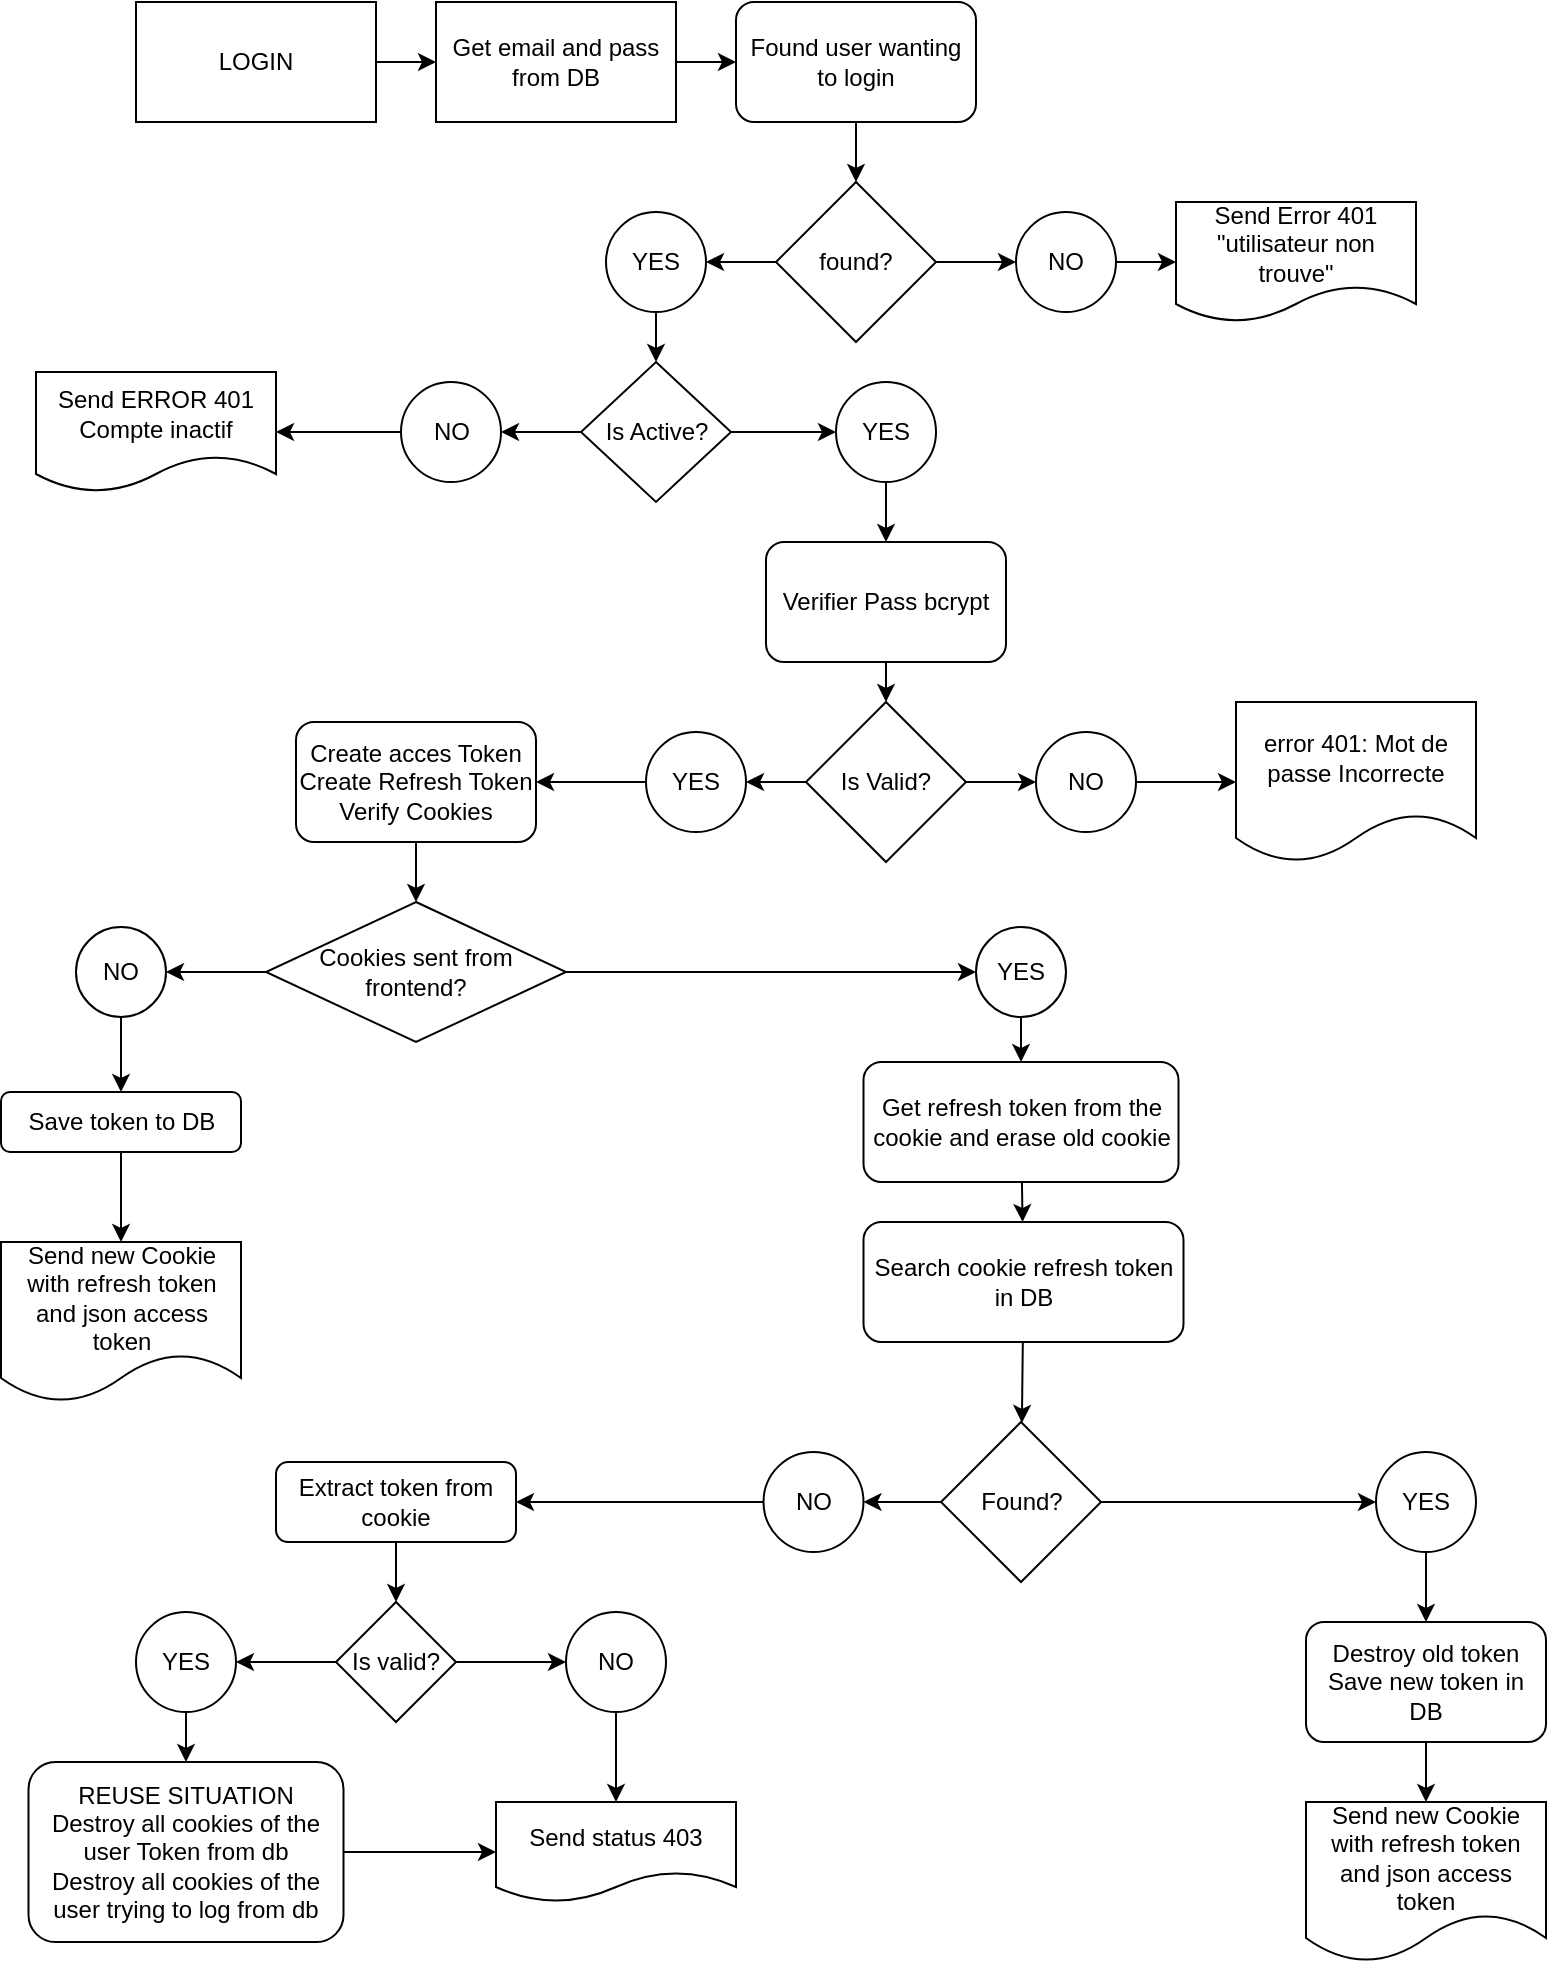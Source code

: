 <mxfile>
    <diagram id="xn3h1TZnfR9dzoSZM-eQ" name="LOGIN CONTROLLER">
        <mxGraphModel dx="784" dy="257" grid="1" gridSize="10" guides="1" tooltips="1" connect="1" arrows="1" fold="1" page="1" pageScale="1" pageWidth="827" pageHeight="1169" math="0" shadow="0">
            <root>
                <mxCell id="0"/>
                <mxCell id="1" parent="0"/>
                <mxCell id="4" value="" style="edgeStyle=none;html=1;" parent="1" source="2" target="3" edge="1">
                    <mxGeometry relative="1" as="geometry"/>
                </mxCell>
                <mxCell id="2" value="LOGIN" style="rounded=0;whiteSpace=wrap;html=1;" parent="1" vertex="1">
                    <mxGeometry x="70" y="10" width="120" height="60" as="geometry"/>
                </mxCell>
                <mxCell id="8" value="" style="edgeStyle=none;html=1;" parent="1" source="3" target="7" edge="1">
                    <mxGeometry relative="1" as="geometry"/>
                </mxCell>
                <mxCell id="3" value="Get email and pass from DB" style="rounded=0;whiteSpace=wrap;html=1;" parent="1" vertex="1">
                    <mxGeometry x="220" y="10" width="120" height="60" as="geometry"/>
                </mxCell>
                <mxCell id="10" value="" style="edgeStyle=none;html=1;" parent="1" source="7" target="9" edge="1">
                    <mxGeometry relative="1" as="geometry"/>
                </mxCell>
                <mxCell id="7" value="Found user wanting to login" style="rounded=1;whiteSpace=wrap;html=1;" parent="1" vertex="1">
                    <mxGeometry x="370" y="10" width="120" height="60" as="geometry"/>
                </mxCell>
                <mxCell id="12" value="" style="edgeStyle=none;html=1;" parent="1" source="9" target="11" edge="1">
                    <mxGeometry relative="1" as="geometry"/>
                </mxCell>
                <mxCell id="20" value="" style="edgeStyle=none;html=1;" parent="1" source="9" target="19" edge="1">
                    <mxGeometry relative="1" as="geometry"/>
                </mxCell>
                <mxCell id="9" value="found?" style="rhombus;whiteSpace=wrap;html=1;" parent="1" vertex="1">
                    <mxGeometry x="390" y="100" width="80" height="80" as="geometry"/>
                </mxCell>
                <mxCell id="18" value="" style="edgeStyle=none;html=1;" parent="1" source="11" target="17" edge="1">
                    <mxGeometry relative="1" as="geometry"/>
                </mxCell>
                <mxCell id="11" value="NO" style="ellipse;whiteSpace=wrap;html=1;aspect=fixed;" parent="1" vertex="1">
                    <mxGeometry x="510" y="115" width="50" height="50" as="geometry"/>
                </mxCell>
                <mxCell id="17" value="Send Error 401&lt;br&gt;&quot;utilisateur non trouve&quot;" style="shape=document;whiteSpace=wrap;html=1;boundedLbl=1;" parent="1" vertex="1">
                    <mxGeometry x="590" y="110" width="120" height="60" as="geometry"/>
                </mxCell>
                <mxCell id="22" value="" style="edgeStyle=none;html=1;" parent="1" source="19" target="21" edge="1">
                    <mxGeometry relative="1" as="geometry"/>
                </mxCell>
                <mxCell id="19" value="YES" style="ellipse;whiteSpace=wrap;html=1;aspect=fixed;" parent="1" vertex="1">
                    <mxGeometry x="305" y="115" width="50" height="50" as="geometry"/>
                </mxCell>
                <mxCell id="24" value="" style="edgeStyle=none;html=1;" parent="1" source="21" target="23" edge="1">
                    <mxGeometry relative="1" as="geometry"/>
                </mxCell>
                <mxCell id="28" value="" style="edgeStyle=none;html=1;" parent="1" source="21" target="27" edge="1">
                    <mxGeometry relative="1" as="geometry"/>
                </mxCell>
                <mxCell id="21" value="Is Active?" style="rhombus;whiteSpace=wrap;html=1;" parent="1" vertex="1">
                    <mxGeometry x="292.5" y="190" width="75" height="70" as="geometry"/>
                </mxCell>
                <mxCell id="26" value="" style="edgeStyle=none;html=1;" parent="1" source="23" target="25" edge="1">
                    <mxGeometry relative="1" as="geometry"/>
                </mxCell>
                <mxCell id="23" value="NO" style="ellipse;whiteSpace=wrap;html=1;aspect=fixed;" parent="1" vertex="1">
                    <mxGeometry x="202.5" y="200" width="50" height="50" as="geometry"/>
                </mxCell>
                <mxCell id="25" value="Send ERROR 401&lt;br&gt;Compte inactif" style="shape=document;whiteSpace=wrap;html=1;boundedLbl=1;" parent="1" vertex="1">
                    <mxGeometry x="20" y="195" width="120" height="60" as="geometry"/>
                </mxCell>
                <mxCell id="30" value="" style="edgeStyle=none;html=1;" parent="1" source="27" target="29" edge="1">
                    <mxGeometry relative="1" as="geometry"/>
                </mxCell>
                <mxCell id="27" value="YES" style="ellipse;whiteSpace=wrap;html=1;aspect=fixed;" parent="1" vertex="1">
                    <mxGeometry x="420" y="200" width="50" height="50" as="geometry"/>
                </mxCell>
                <mxCell id="32" value="" style="edgeStyle=none;html=1;" parent="1" source="29" target="31" edge="1">
                    <mxGeometry relative="1" as="geometry"/>
                </mxCell>
                <mxCell id="29" value="Verifier Pass bcrypt" style="rounded=1;whiteSpace=wrap;html=1;" parent="1" vertex="1">
                    <mxGeometry x="385" y="280" width="120" height="60" as="geometry"/>
                </mxCell>
                <mxCell id="35" value="" style="edgeStyle=none;html=1;" parent="1" source="31" target="33" edge="1">
                    <mxGeometry relative="1" as="geometry"/>
                </mxCell>
                <mxCell id="38" value="" style="edgeStyle=none;html=1;" parent="1" source="31" target="34" edge="1">
                    <mxGeometry relative="1" as="geometry"/>
                </mxCell>
                <mxCell id="31" value="Is Valid?" style="rhombus;whiteSpace=wrap;html=1;" parent="1" vertex="1">
                    <mxGeometry x="405" y="360" width="80" height="80" as="geometry"/>
                </mxCell>
                <mxCell id="37" value="" style="edgeStyle=none;html=1;" parent="1" source="33" target="36" edge="1">
                    <mxGeometry relative="1" as="geometry"/>
                </mxCell>
                <mxCell id="33" value="NO" style="ellipse;whiteSpace=wrap;html=1;aspect=fixed;" parent="1" vertex="1">
                    <mxGeometry x="520" y="375" width="50" height="50" as="geometry"/>
                </mxCell>
                <mxCell id="40" value="" style="edgeStyle=none;html=1;" parent="1" source="34" target="39" edge="1">
                    <mxGeometry relative="1" as="geometry"/>
                </mxCell>
                <mxCell id="34" value="YES" style="ellipse;whiteSpace=wrap;html=1;aspect=fixed;" parent="1" vertex="1">
                    <mxGeometry x="325" y="375" width="50" height="50" as="geometry"/>
                </mxCell>
                <mxCell id="36" value="error 401: Mot de passe Incorrecte" style="shape=document;whiteSpace=wrap;html=1;boundedLbl=1;" parent="1" vertex="1">
                    <mxGeometry x="620" y="360" width="120" height="80" as="geometry"/>
                </mxCell>
                <mxCell id="42" value="" style="edgeStyle=none;html=1;" parent="1" source="39" target="41" edge="1">
                    <mxGeometry relative="1" as="geometry"/>
                </mxCell>
                <mxCell id="39" value="Create acces Token&lt;br&gt;Create Refresh Token&lt;br&gt;Verify Cookies" style="rounded=1;whiteSpace=wrap;html=1;" parent="1" vertex="1">
                    <mxGeometry x="150" y="370" width="120" height="60" as="geometry"/>
                </mxCell>
                <mxCell id="45" value="" style="edgeStyle=none;html=1;" parent="1" source="41" target="43" edge="1">
                    <mxGeometry relative="1" as="geometry"/>
                </mxCell>
                <mxCell id="46" value="" style="edgeStyle=none;html=1;" parent="1" source="41" target="44" edge="1">
                    <mxGeometry relative="1" as="geometry"/>
                </mxCell>
                <mxCell id="41" value="Cookies sent from frontend?" style="rhombus;whiteSpace=wrap;html=1;" parent="1" vertex="1">
                    <mxGeometry x="135" y="460" width="150" height="70" as="geometry"/>
                </mxCell>
                <mxCell id="55" value="" style="edgeStyle=none;html=1;" parent="1" source="43" target="54" edge="1">
                    <mxGeometry relative="1" as="geometry"/>
                </mxCell>
                <mxCell id="43" value="YES" style="ellipse;whiteSpace=wrap;html=1;aspect=fixed;" parent="1" vertex="1">
                    <mxGeometry x="490" y="472.5" width="45" height="45" as="geometry"/>
                </mxCell>
                <mxCell id="50" value="" style="edgeStyle=none;html=1;" parent="1" source="44" target="47" edge="1">
                    <mxGeometry relative="1" as="geometry"/>
                </mxCell>
                <mxCell id="44" value="NO" style="ellipse;whiteSpace=wrap;html=1;aspect=fixed;" parent="1" vertex="1">
                    <mxGeometry x="40" y="472.5" width="45" height="45" as="geometry"/>
                </mxCell>
                <mxCell id="52" value="" style="edgeStyle=none;html=1;" parent="1" source="47" target="51" edge="1">
                    <mxGeometry relative="1" as="geometry"/>
                </mxCell>
                <mxCell id="47" value="Save token to DB" style="rounded=1;whiteSpace=wrap;html=1;" parent="1" vertex="1">
                    <mxGeometry x="2.5" y="555" width="120" height="30" as="geometry"/>
                </mxCell>
                <mxCell id="51" value="Send new Cookie with refresh token and json access token" style="shape=document;whiteSpace=wrap;html=1;boundedLbl=1;" parent="1" vertex="1">
                    <mxGeometry x="2.5" y="630" width="120" height="80" as="geometry"/>
                </mxCell>
                <mxCell id="58" value="" style="edgeStyle=none;html=1;" parent="1" source="54" target="57" edge="1">
                    <mxGeometry relative="1" as="geometry"/>
                </mxCell>
                <mxCell id="54" value="Get refresh token from the cookie and erase old cookie" style="rounded=1;whiteSpace=wrap;html=1;" parent="1" vertex="1">
                    <mxGeometry x="433.75" y="540" width="157.5" height="60" as="geometry"/>
                </mxCell>
                <mxCell id="60" value="" style="edgeStyle=none;html=1;" parent="1" source="57" target="59" edge="1">
                    <mxGeometry relative="1" as="geometry"/>
                </mxCell>
                <mxCell id="57" value="Search cookie refresh token in DB" style="rounded=1;whiteSpace=wrap;html=1;" parent="1" vertex="1">
                    <mxGeometry x="433.75" y="620" width="160" height="60" as="geometry"/>
                </mxCell>
                <mxCell id="62" value="" style="edgeStyle=none;html=1;" parent="1" source="59" target="61" edge="1">
                    <mxGeometry relative="1" as="geometry"/>
                </mxCell>
                <mxCell id="64" value="" style="edgeStyle=none;html=1;" parent="1" source="59" target="63" edge="1">
                    <mxGeometry relative="1" as="geometry"/>
                </mxCell>
                <mxCell id="59" value="Found?" style="rhombus;whiteSpace=wrap;html=1;" parent="1" vertex="1">
                    <mxGeometry x="472.5" y="720" width="80" height="80" as="geometry"/>
                </mxCell>
                <mxCell id="66" value="" style="edgeStyle=none;html=1;" parent="1" source="61" target="65" edge="1">
                    <mxGeometry relative="1" as="geometry"/>
                </mxCell>
                <mxCell id="61" value="NO" style="ellipse;whiteSpace=wrap;html=1;aspect=fixed;" parent="1" vertex="1">
                    <mxGeometry x="383.75" y="735" width="50" height="50" as="geometry"/>
                </mxCell>
                <mxCell id="83" value="" style="edgeStyle=none;html=1;" parent="1" source="63" target="81" edge="1">
                    <mxGeometry relative="1" as="geometry"/>
                </mxCell>
                <mxCell id="63" value="YES" style="ellipse;whiteSpace=wrap;html=1;aspect=fixed;" parent="1" vertex="1">
                    <mxGeometry x="690" y="735" width="50" height="50" as="geometry"/>
                </mxCell>
                <mxCell id="68" value="" style="edgeStyle=none;html=1;" parent="1" source="65" target="67" edge="1">
                    <mxGeometry relative="1" as="geometry"/>
                </mxCell>
                <mxCell id="65" value="Extract token from cookie" style="rounded=1;whiteSpace=wrap;html=1;" parent="1" vertex="1">
                    <mxGeometry x="140" y="740" width="120" height="40" as="geometry"/>
                </mxCell>
                <mxCell id="71" value="" style="edgeStyle=none;html=1;" parent="1" source="67" target="69" edge="1">
                    <mxGeometry relative="1" as="geometry"/>
                </mxCell>
                <mxCell id="72" value="" style="edgeStyle=none;html=1;" parent="1" source="67" target="70" edge="1">
                    <mxGeometry relative="1" as="geometry"/>
                </mxCell>
                <mxCell id="67" value="Is valid?" style="rhombus;whiteSpace=wrap;html=1;" parent="1" vertex="1">
                    <mxGeometry x="170" y="810" width="60" height="60" as="geometry"/>
                </mxCell>
                <mxCell id="74" value="" style="edgeStyle=none;html=1;" parent="1" source="69" target="73" edge="1">
                    <mxGeometry relative="1" as="geometry"/>
                </mxCell>
                <mxCell id="69" value="YES" style="ellipse;whiteSpace=wrap;html=1;aspect=fixed;" parent="1" vertex="1">
                    <mxGeometry x="70" y="815" width="50" height="50" as="geometry"/>
                </mxCell>
                <mxCell id="88" value="" style="edgeStyle=none;html=1;" parent="1" source="70" target="79" edge="1">
                    <mxGeometry relative="1" as="geometry"/>
                </mxCell>
                <mxCell id="70" value="NO" style="ellipse;whiteSpace=wrap;html=1;aspect=fixed;" parent="1" vertex="1">
                    <mxGeometry x="285" y="815" width="50" height="50" as="geometry"/>
                </mxCell>
                <mxCell id="80" value="" style="edgeStyle=none;html=1;" parent="1" source="73" target="79" edge="1">
                    <mxGeometry relative="1" as="geometry"/>
                </mxCell>
                <mxCell id="73" value="REUSE SITUATION&lt;br&gt;Destroy all cookies of the user Token from db&lt;br&gt;Destroy all cookies of the user trying to log from db" style="rounded=1;whiteSpace=wrap;html=1;" parent="1" vertex="1">
                    <mxGeometry x="16.25" y="890" width="157.5" height="90" as="geometry"/>
                </mxCell>
                <mxCell id="79" value="Send status 403" style="shape=document;whiteSpace=wrap;html=1;boundedLbl=1;" parent="1" vertex="1">
                    <mxGeometry x="250" y="910" width="120" height="50" as="geometry"/>
                </mxCell>
                <mxCell id="84" value="" style="edgeStyle=none;html=1;" parent="1" source="81" target="82" edge="1">
                    <mxGeometry relative="1" as="geometry"/>
                </mxCell>
                <mxCell id="81" value="Destroy old token&lt;br&gt;Save new token in DB&lt;br&gt;" style="rounded=1;whiteSpace=wrap;html=1;" parent="1" vertex="1">
                    <mxGeometry x="655" y="820" width="120" height="60" as="geometry"/>
                </mxCell>
                <mxCell id="82" value="Send new Cookie with refresh token and json access token" style="shape=document;whiteSpace=wrap;html=1;boundedLbl=1;" parent="1" vertex="1">
                    <mxGeometry x="655" y="910" width="120" height="80" as="geometry"/>
                </mxCell>
            </root>
        </mxGraphModel>
    </diagram>
    <diagram id="44XJcl_Yv5teOrdVGZ6G" name="REFRESH TOKEN CONTROLLER">
        <mxGraphModel dx="784" dy="257" grid="1" gridSize="10" guides="1" tooltips="1" connect="1" arrows="1" fold="1" page="1" pageScale="1" pageWidth="827" pageHeight="1169" math="0" shadow="0">
            <root>
                <mxCell id="OH6-x5YHE8lhq1XiGTec-0"/>
                <mxCell id="OH6-x5YHE8lhq1XiGTec-1" parent="OH6-x5YHE8lhq1XiGTec-0"/>
                <mxCell id="OH6-x5YHE8lhq1XiGTec-6" value="" style="edgeStyle=none;html=1;" parent="OH6-x5YHE8lhq1XiGTec-1" source="OH6-x5YHE8lhq1XiGTec-2" target="OH6-x5YHE8lhq1XiGTec-5" edge="1">
                    <mxGeometry relative="1" as="geometry"/>
                </mxCell>
                <mxCell id="OH6-x5YHE8lhq1XiGTec-2" value="REFRESH" style="rounded=0;whiteSpace=wrap;html=1;" parent="OH6-x5YHE8lhq1XiGTec-1" vertex="1">
                    <mxGeometry x="40" y="30" width="120" height="60" as="geometry"/>
                </mxCell>
                <mxCell id="OH6-x5YHE8lhq1XiGTec-8" value="" style="edgeStyle=none;html=1;" parent="OH6-x5YHE8lhq1XiGTec-1" source="OH6-x5YHE8lhq1XiGTec-5" target="OH6-x5YHE8lhq1XiGTec-7" edge="1">
                    <mxGeometry relative="1" as="geometry"/>
                </mxCell>
                <mxCell id="OH6-x5YHE8lhq1XiGTec-5" value="Get cookies" style="rounded=1;whiteSpace=wrap;html=1;" parent="OH6-x5YHE8lhq1XiGTec-1" vertex="1">
                    <mxGeometry x="210" y="35" width="90" height="50" as="geometry"/>
                </mxCell>
                <mxCell id="OH6-x5YHE8lhq1XiGTec-11" value="" style="edgeStyle=none;html=1;" parent="OH6-x5YHE8lhq1XiGTec-1" source="OH6-x5YHE8lhq1XiGTec-7" target="OH6-x5YHE8lhq1XiGTec-10" edge="1">
                    <mxGeometry relative="1" as="geometry"/>
                </mxCell>
                <mxCell id="OH6-x5YHE8lhq1XiGTec-12" value="" style="edgeStyle=none;html=1;" parent="OH6-x5YHE8lhq1XiGTec-1" source="OH6-x5YHE8lhq1XiGTec-7" target="OH6-x5YHE8lhq1XiGTec-9" edge="1">
                    <mxGeometry relative="1" as="geometry"/>
                </mxCell>
                <mxCell id="OH6-x5YHE8lhq1XiGTec-7" value="found?" style="rhombus;whiteSpace=wrap;html=1;" parent="OH6-x5YHE8lhq1XiGTec-1" vertex="1">
                    <mxGeometry x="215" y="120" width="80" height="60" as="geometry"/>
                </mxCell>
                <mxCell id="OH6-x5YHE8lhq1XiGTec-18" value="" style="edgeStyle=none;html=1;" parent="OH6-x5YHE8lhq1XiGTec-1" source="OH6-x5YHE8lhq1XiGTec-9" target="OH6-x5YHE8lhq1XiGTec-17" edge="1">
                    <mxGeometry relative="1" as="geometry"/>
                </mxCell>
                <mxCell id="OH6-x5YHE8lhq1XiGTec-9" value="YES" style="ellipse;whiteSpace=wrap;html=1;aspect=fixed;" parent="OH6-x5YHE8lhq1XiGTec-1" vertex="1">
                    <mxGeometry x="380" y="125" width="50" height="50" as="geometry"/>
                </mxCell>
                <mxCell id="OH6-x5YHE8lhq1XiGTec-15" value="" style="edgeStyle=none;html=1;" parent="OH6-x5YHE8lhq1XiGTec-1" source="OH6-x5YHE8lhq1XiGTec-10" target="OH6-x5YHE8lhq1XiGTec-14" edge="1">
                    <mxGeometry relative="1" as="geometry"/>
                </mxCell>
                <mxCell id="OH6-x5YHE8lhq1XiGTec-10" value="NO" style="ellipse;whiteSpace=wrap;html=1;aspect=fixed;" parent="OH6-x5YHE8lhq1XiGTec-1" vertex="1">
                    <mxGeometry x="80" y="125" width="50" height="50" as="geometry"/>
                </mxCell>
                <mxCell id="OH6-x5YHE8lhq1XiGTec-14" value="ERROR 401 (because unlogged)" style="shape=document;whiteSpace=wrap;html=1;boundedLbl=1;" parent="OH6-x5YHE8lhq1XiGTec-1" vertex="1">
                    <mxGeometry x="45" y="200" width="115" height="70" as="geometry"/>
                </mxCell>
                <mxCell id="OH6-x5YHE8lhq1XiGTec-20" value="" style="edgeStyle=none;html=1;" parent="OH6-x5YHE8lhq1XiGTec-1" source="OH6-x5YHE8lhq1XiGTec-17" target="OH6-x5YHE8lhq1XiGTec-19" edge="1">
                    <mxGeometry relative="1" as="geometry"/>
                </mxCell>
                <mxCell id="OH6-x5YHE8lhq1XiGTec-17" value="Store old cookie in refreshToken variable&lt;br&gt;Clear cookies" style="rounded=1;whiteSpace=wrap;html=1;" parent="OH6-x5YHE8lhq1XiGTec-1" vertex="1">
                    <mxGeometry x="345" y="200" width="120" height="60" as="geometry"/>
                </mxCell>
                <mxCell id="OH6-x5YHE8lhq1XiGTec-23" value="" style="edgeStyle=none;html=1;" parent="OH6-x5YHE8lhq1XiGTec-1" source="OH6-x5YHE8lhq1XiGTec-19" target="OH6-x5YHE8lhq1XiGTec-21" edge="1">
                    <mxGeometry relative="1" as="geometry"/>
                </mxCell>
                <mxCell id="OH6-x5YHE8lhq1XiGTec-19" value="Search refresh token in DB" style="rounded=1;whiteSpace=wrap;html=1;" parent="OH6-x5YHE8lhq1XiGTec-1" vertex="1">
                    <mxGeometry x="345" y="290" width="120" height="60" as="geometry"/>
                </mxCell>
                <mxCell id="OH6-x5YHE8lhq1XiGTec-25" value="" style="edgeStyle=none;html=1;" parent="OH6-x5YHE8lhq1XiGTec-1" source="OH6-x5YHE8lhq1XiGTec-21" target="OH6-x5YHE8lhq1XiGTec-24" edge="1">
                    <mxGeometry relative="1" as="geometry"/>
                </mxCell>
                <mxCell id="OH6-x5YHE8lhq1XiGTec-27" value="" style="edgeStyle=none;html=1;" parent="OH6-x5YHE8lhq1XiGTec-1" source="OH6-x5YHE8lhq1XiGTec-21" target="OH6-x5YHE8lhq1XiGTec-26" edge="1">
                    <mxGeometry relative="1" as="geometry"/>
                </mxCell>
                <mxCell id="OH6-x5YHE8lhq1XiGTec-21" value="Found?" style="rhombus;whiteSpace=wrap;html=1;" parent="OH6-x5YHE8lhq1XiGTec-1" vertex="1">
                    <mxGeometry x="365" y="390" width="80" height="80" as="geometry"/>
                </mxCell>
                <mxCell id="OH6-x5YHE8lhq1XiGTec-37" value="" style="edgeStyle=none;html=1;" parent="OH6-x5YHE8lhq1XiGTec-1" source="OH6-x5YHE8lhq1XiGTec-24" target="OH6-x5YHE8lhq1XiGTec-36" edge="1">
                    <mxGeometry relative="1" as="geometry"/>
                </mxCell>
                <mxCell id="OH6-x5YHE8lhq1XiGTec-24" value="NO" style="ellipse;whiteSpace=wrap;html=1;aspect=fixed;" parent="OH6-x5YHE8lhq1XiGTec-1" vertex="1">
                    <mxGeometry x="480" y="400" width="60" height="60" as="geometry"/>
                </mxCell>
                <mxCell id="OH6-x5YHE8lhq1XiGTec-29" value="" style="edgeStyle=none;html=1;" parent="OH6-x5YHE8lhq1XiGTec-1" source="OH6-x5YHE8lhq1XiGTec-26" target="OH6-x5YHE8lhq1XiGTec-28" edge="1">
                    <mxGeometry relative="1" as="geometry"/>
                </mxCell>
                <mxCell id="OH6-x5YHE8lhq1XiGTec-26" value="YES" style="ellipse;whiteSpace=wrap;html=1;aspect=fixed;" parent="OH6-x5YHE8lhq1XiGTec-1" vertex="1">
                    <mxGeometry x="167.5" y="400" width="60" height="60" as="geometry"/>
                </mxCell>
                <mxCell id="OH6-x5YHE8lhq1XiGTec-33" value="" style="edgeStyle=none;html=1;" parent="OH6-x5YHE8lhq1XiGTec-1" source="OH6-x5YHE8lhq1XiGTec-28" target="OH6-x5YHE8lhq1XiGTec-30" edge="1">
                    <mxGeometry relative="1" as="geometry"/>
                </mxCell>
                <mxCell id="OH6-x5YHE8lhq1XiGTec-28" value="Verify token&amp;nbsp;" style="rounded=1;whiteSpace=wrap;html=1;" parent="OH6-x5YHE8lhq1XiGTec-1" vertex="1">
                    <mxGeometry x="137.5" y="490" width="120" height="60" as="geometry"/>
                </mxCell>
                <mxCell id="OH6-x5YHE8lhq1XiGTec-34" value="" style="edgeStyle=none;html=1;" parent="OH6-x5YHE8lhq1XiGTec-1" source="OH6-x5YHE8lhq1XiGTec-30" target="OH6-x5YHE8lhq1XiGTec-32" edge="1">
                    <mxGeometry relative="1" as="geometry"/>
                </mxCell>
                <mxCell id="OH6-x5YHE8lhq1XiGTec-35" value="" style="edgeStyle=none;html=1;" parent="OH6-x5YHE8lhq1XiGTec-1" source="OH6-x5YHE8lhq1XiGTec-30" target="OH6-x5YHE8lhq1XiGTec-31" edge="1">
                    <mxGeometry relative="1" as="geometry"/>
                </mxCell>
                <mxCell id="OH6-x5YHE8lhq1XiGTec-30" value="Is valid?" style="rhombus;whiteSpace=wrap;html=1;" parent="OH6-x5YHE8lhq1XiGTec-1" vertex="1">
                    <mxGeometry x="157.5" y="585" width="80" height="80" as="geometry"/>
                </mxCell>
                <mxCell id="OH6-x5YHE8lhq1XiGTec-58" value="" style="edgeStyle=none;html=1;" parent="OH6-x5YHE8lhq1XiGTec-1" source="OH6-x5YHE8lhq1XiGTec-31" target="OH6-x5YHE8lhq1XiGTec-57" edge="1">
                    <mxGeometry relative="1" as="geometry"/>
                </mxCell>
                <mxCell id="OH6-x5YHE8lhq1XiGTec-31" value="YES" style="ellipse;whiteSpace=wrap;html=1;aspect=fixed;" parent="OH6-x5YHE8lhq1XiGTec-1" vertex="1">
                    <mxGeometry x="280" y="597.5" width="55" height="55" as="geometry"/>
                </mxCell>
                <mxCell id="OH6-x5YHE8lhq1XiGTec-53" value="" style="edgeStyle=none;html=1;" parent="OH6-x5YHE8lhq1XiGTec-1" source="OH6-x5YHE8lhq1XiGTec-32" target="OH6-x5YHE8lhq1XiGTec-52" edge="1">
                    <mxGeometry relative="1" as="geometry"/>
                </mxCell>
                <mxCell id="OH6-x5YHE8lhq1XiGTec-32" value="NO" style="ellipse;whiteSpace=wrap;html=1;aspect=fixed;" parent="OH6-x5YHE8lhq1XiGTec-1" vertex="1">
                    <mxGeometry x="60" y="597.5" width="55" height="55" as="geometry"/>
                </mxCell>
                <mxCell id="OH6-x5YHE8lhq1XiGTec-40" value="" style="edgeStyle=none;html=1;" parent="OH6-x5YHE8lhq1XiGTec-1" source="OH6-x5YHE8lhq1XiGTec-36" target="OH6-x5YHE8lhq1XiGTec-39" edge="1">
                    <mxGeometry relative="1" as="geometry"/>
                </mxCell>
                <mxCell id="OH6-x5YHE8lhq1XiGTec-36" value="Verify token&amp;nbsp;" style="rounded=1;whiteSpace=wrap;html=1;" parent="OH6-x5YHE8lhq1XiGTec-1" vertex="1">
                    <mxGeometry x="570" y="400" width="120" height="60" as="geometry"/>
                </mxCell>
                <mxCell id="OH6-x5YHE8lhq1XiGTec-42" value="" style="edgeStyle=none;html=1;" parent="OH6-x5YHE8lhq1XiGTec-1" source="OH6-x5YHE8lhq1XiGTec-39" target="OH6-x5YHE8lhq1XiGTec-41" edge="1">
                    <mxGeometry relative="1" as="geometry"/>
                </mxCell>
                <mxCell id="OH6-x5YHE8lhq1XiGTec-46" value="" style="edgeStyle=none;html=1;" parent="OH6-x5YHE8lhq1XiGTec-1" source="OH6-x5YHE8lhq1XiGTec-39" target="OH6-x5YHE8lhq1XiGTec-45" edge="1">
                    <mxGeometry relative="1" as="geometry"/>
                </mxCell>
                <mxCell id="OH6-x5YHE8lhq1XiGTec-39" value="Is Valid?" style="rhombus;whiteSpace=wrap;html=1;" parent="OH6-x5YHE8lhq1XiGTec-1" vertex="1">
                    <mxGeometry x="590" y="490" width="80" height="80" as="geometry"/>
                </mxCell>
                <mxCell id="OH6-x5YHE8lhq1XiGTec-44" value="" style="edgeStyle=none;html=1;" parent="OH6-x5YHE8lhq1XiGTec-1" source="OH6-x5YHE8lhq1XiGTec-41" target="OH6-x5YHE8lhq1XiGTec-43" edge="1">
                    <mxGeometry relative="1" as="geometry"/>
                </mxCell>
                <mxCell id="OH6-x5YHE8lhq1XiGTec-41" value="NO" style="ellipse;whiteSpace=wrap;html=1;aspect=fixed;" parent="OH6-x5YHE8lhq1XiGTec-1" vertex="1">
                    <mxGeometry x="710" y="495" width="60" height="60" as="geometry"/>
                </mxCell>
                <mxCell id="OH6-x5YHE8lhq1XiGTec-43" value="Send ERROR 403" style="shape=document;whiteSpace=wrap;html=1;boundedLbl=1;size=0.25;" parent="OH6-x5YHE8lhq1XiGTec-1" vertex="1">
                    <mxGeometry x="692.5" y="585" width="95" height="67.5" as="geometry"/>
                </mxCell>
                <mxCell id="OH6-x5YHE8lhq1XiGTec-51" value="" style="edgeStyle=none;html=1;" parent="OH6-x5YHE8lhq1XiGTec-1" source="OH6-x5YHE8lhq1XiGTec-45" target="OH6-x5YHE8lhq1XiGTec-49" edge="1">
                    <mxGeometry relative="1" as="geometry"/>
                </mxCell>
                <mxCell id="OH6-x5YHE8lhq1XiGTec-45" value="YES" style="ellipse;whiteSpace=wrap;html=1;aspect=fixed;" parent="OH6-x5YHE8lhq1XiGTec-1" vertex="1">
                    <mxGeometry x="465" y="500" width="60" height="60" as="geometry"/>
                </mxCell>
                <mxCell id="OH6-x5YHE8lhq1XiGTec-50" value="" style="edgeStyle=none;html=1;" parent="OH6-x5YHE8lhq1XiGTec-1" source="OH6-x5YHE8lhq1XiGTec-49" target="OH6-x5YHE8lhq1XiGTec-43" edge="1">
                    <mxGeometry relative="1" as="geometry"/>
                </mxCell>
                <mxCell id="OH6-x5YHE8lhq1XiGTec-49" value="REUSE SITUATION&lt;br&gt;Destroy all refresh token in db of user of cookies token." style="rounded=1;whiteSpace=wrap;html=1;" parent="OH6-x5YHE8lhq1XiGTec-1" vertex="1">
                    <mxGeometry x="430" y="585" width="120" height="60" as="geometry"/>
                </mxCell>
                <mxCell id="OH6-x5YHE8lhq1XiGTec-55" value="" style="edgeStyle=none;html=1;" parent="OH6-x5YHE8lhq1XiGTec-1" source="OH6-x5YHE8lhq1XiGTec-52" target="OH6-x5YHE8lhq1XiGTec-54" edge="1">
                    <mxGeometry relative="1" as="geometry"/>
                </mxCell>
                <mxCell id="OH6-x5YHE8lhq1XiGTec-52" value="REUSE SITUATION&lt;br&gt;Destroy all DB tokens of the user of the token found in DB" style="rounded=1;whiteSpace=wrap;html=1;" parent="OH6-x5YHE8lhq1XiGTec-1" vertex="1">
                    <mxGeometry x="27.5" y="690" width="120" height="60" as="geometry"/>
                </mxCell>
                <mxCell id="OH6-x5YHE8lhq1XiGTec-54" value="ERROR: 403" style="shape=document;whiteSpace=wrap;html=1;boundedLbl=1;" parent="OH6-x5YHE8lhq1XiGTec-1" vertex="1">
                    <mxGeometry x="27.5" y="790" width="120" height="80" as="geometry"/>
                </mxCell>
                <mxCell id="OH6-x5YHE8lhq1XiGTec-61" value="" style="edgeStyle=none;html=1;" parent="OH6-x5YHE8lhq1XiGTec-1" source="OH6-x5YHE8lhq1XiGTec-57" target="OH6-x5YHE8lhq1XiGTec-60" edge="1">
                    <mxGeometry relative="1" as="geometry"/>
                </mxCell>
                <mxCell id="OH6-x5YHE8lhq1XiGTec-57" value="Verify if user of the token in the cookie is the same of the user in de DB" style="rounded=1;whiteSpace=wrap;html=1;" parent="OH6-x5YHE8lhq1XiGTec-1" vertex="1">
                    <mxGeometry x="247.5" y="690" width="120" height="60" as="geometry"/>
                </mxCell>
                <mxCell id="OH6-x5YHE8lhq1XiGTec-63" value="" style="edgeStyle=none;html=1;" parent="OH6-x5YHE8lhq1XiGTec-1" source="OH6-x5YHE8lhq1XiGTec-60" target="OH6-x5YHE8lhq1XiGTec-62" edge="1">
                    <mxGeometry relative="1" as="geometry"/>
                </mxCell>
                <mxCell id="OH6-x5YHE8lhq1XiGTec-65" value="" style="edgeStyle=none;html=1;" parent="OH6-x5YHE8lhq1XiGTec-1" source="OH6-x5YHE8lhq1XiGTec-60" target="OH6-x5YHE8lhq1XiGTec-64" edge="1">
                    <mxGeometry relative="1" as="geometry"/>
                </mxCell>
                <mxCell id="OH6-x5YHE8lhq1XiGTec-60" value="They are the same?" style="rhombus;whiteSpace=wrap;html=1;" parent="OH6-x5YHE8lhq1XiGTec-1" vertex="1">
                    <mxGeometry x="267.5" y="790" width="80" height="80" as="geometry"/>
                </mxCell>
                <mxCell id="OH6-x5YHE8lhq1XiGTec-67" value="" style="edgeStyle=none;html=1;" parent="OH6-x5YHE8lhq1XiGTec-1" source="OH6-x5YHE8lhq1XiGTec-62" target="OH6-x5YHE8lhq1XiGTec-66" edge="1">
                    <mxGeometry relative="1" as="geometry"/>
                </mxCell>
                <mxCell id="OH6-x5YHE8lhq1XiGTec-62" value="NO" style="ellipse;whiteSpace=wrap;html=1;aspect=fixed;" parent="OH6-x5YHE8lhq1XiGTec-1" vertex="1">
                    <mxGeometry x="380" y="800" width="60" height="60" as="geometry"/>
                </mxCell>
                <mxCell id="OH6-x5YHE8lhq1XiGTec-74" value="" style="edgeStyle=none;html=1;" parent="OH6-x5YHE8lhq1XiGTec-1" source="OH6-x5YHE8lhq1XiGTec-64" target="OH6-x5YHE8lhq1XiGTec-71" edge="1">
                    <mxGeometry relative="1" as="geometry"/>
                </mxCell>
                <mxCell id="OH6-x5YHE8lhq1XiGTec-64" value="YES" style="ellipse;whiteSpace=wrap;html=1;aspect=fixed;" parent="OH6-x5YHE8lhq1XiGTec-1" vertex="1">
                    <mxGeometry x="278.75" y="900" width="57.5" height="57.5" as="geometry"/>
                </mxCell>
                <mxCell id="OH6-x5YHE8lhq1XiGTec-69" value="" style="edgeStyle=none;html=1;" parent="OH6-x5YHE8lhq1XiGTec-1" source="OH6-x5YHE8lhq1XiGTec-66" target="OH6-x5YHE8lhq1XiGTec-68" edge="1">
                    <mxGeometry relative="1" as="geometry"/>
                </mxCell>
                <mxCell id="OH6-x5YHE8lhq1XiGTec-66" value="Destroy the tokens in db of user found in DB and user found in cookie token" style="rounded=1;whiteSpace=wrap;html=1;" parent="OH6-x5YHE8lhq1XiGTec-1" vertex="1">
                    <mxGeometry x="490" y="800" width="120" height="60" as="geometry"/>
                </mxCell>
                <mxCell id="OH6-x5YHE8lhq1XiGTec-68" value="SEND 403&lt;br&gt;" style="shape=document;whiteSpace=wrap;html=1;boundedLbl=1;" parent="OH6-x5YHE8lhq1XiGTec-1" vertex="1">
                    <mxGeometry x="670" y="800" width="92.5" height="60" as="geometry"/>
                </mxCell>
                <mxCell id="OH6-x5YHE8lhq1XiGTec-71" value="Create a new refresh token&lt;br&gt;Destroy the old from DB&lt;br&gt;Davve the new one" style="rounded=1;whiteSpace=wrap;html=1;" parent="OH6-x5YHE8lhq1XiGTec-1" vertex="1">
                    <mxGeometry x="251.25" y="1000" width="112.5" height="90" as="geometry"/>
                </mxCell>
                <mxCell id="OH6-x5YHE8lhq1XiGTec-77" value="" style="edgeStyle=none;html=1;" parent="OH6-x5YHE8lhq1XiGTec-1" source="OH6-x5YHE8lhq1XiGTec-75" edge="1">
                    <mxGeometry relative="1" as="geometry">
                        <mxPoint x="325" y="1045" as="targetPoint"/>
                    </mxGeometry>
                </mxCell>
                <mxCell id="OH6-x5YHE8lhq1XiGTec-75" value="SEND new cookie&lt;br&gt;Send new access token&lt;br&gt;Status 200" style="shape=document;whiteSpace=wrap;html=1;boundedLbl=1;" parent="OH6-x5YHE8lhq1XiGTec-1" vertex="1">
                    <mxGeometry x="405" y="990" width="120" height="110" as="geometry"/>
                </mxCell>
            </root>
        </mxGraphModel>
    </diagram>
    <diagram id="chMPb71u400thrcFWoPi" name="LOGOUT">
        <mxGraphModel dx="485" dy="451" grid="1" gridSize="10" guides="1" tooltips="1" connect="1" arrows="1" fold="1" page="1" pageScale="1" pageWidth="827" pageHeight="1169" math="0" shadow="0">
            <root>
                <mxCell id="8BzCALZiZhgvNP6RWiDO-0"/>
                <mxCell id="8BzCALZiZhgvNP6RWiDO-1" parent="8BzCALZiZhgvNP6RWiDO-0"/>
                <mxCell id="8BzCALZiZhgvNP6RWiDO-6" value="" style="edgeStyle=none;html=1;" edge="1" parent="8BzCALZiZhgvNP6RWiDO-1" source="8BzCALZiZhgvNP6RWiDO-2" target="8BzCALZiZhgvNP6RWiDO-3">
                    <mxGeometry relative="1" as="geometry"/>
                </mxCell>
                <mxCell id="8BzCALZiZhgvNP6RWiDO-2" value="LOGOUT" style="rounded=0;whiteSpace=wrap;html=1;" vertex="1" parent="8BzCALZiZhgvNP6RWiDO-1">
                    <mxGeometry x="20" y="20" width="120" height="60" as="geometry"/>
                </mxCell>
                <mxCell id="z4g7Levg_-ziJQPpW1c5-1" value="" style="edgeStyle=none;html=1;" edge="1" parent="8BzCALZiZhgvNP6RWiDO-1" source="8BzCALZiZhgvNP6RWiDO-3" target="z4g7Levg_-ziJQPpW1c5-0">
                    <mxGeometry relative="1" as="geometry"/>
                </mxCell>
                <mxCell id="8BzCALZiZhgvNP6RWiDO-3" value="Get Cookies" style="rounded=1;whiteSpace=wrap;html=1;" vertex="1" parent="8BzCALZiZhgvNP6RWiDO-1">
                    <mxGeometry x="240" y="20" width="120" height="60" as="geometry"/>
                </mxCell>
                <mxCell id="z4g7Levg_-ziJQPpW1c5-3" value="" style="edgeStyle=none;html=1;" edge="1" parent="8BzCALZiZhgvNP6RWiDO-1" source="z4g7Levg_-ziJQPpW1c5-0" target="z4g7Levg_-ziJQPpW1c5-2">
                    <mxGeometry relative="1" as="geometry"/>
                </mxCell>
                <mxCell id="z4g7Levg_-ziJQPpW1c5-7" value="" style="edgeStyle=none;html=1;" edge="1" parent="8BzCALZiZhgvNP6RWiDO-1" source="z4g7Levg_-ziJQPpW1c5-0" target="z4g7Levg_-ziJQPpW1c5-6">
                    <mxGeometry relative="1" as="geometry"/>
                </mxCell>
                <mxCell id="z4g7Levg_-ziJQPpW1c5-0" value="Exists?" style="rhombus;whiteSpace=wrap;html=1;" vertex="1" parent="8BzCALZiZhgvNP6RWiDO-1">
                    <mxGeometry x="260" y="130" width="80" height="80" as="geometry"/>
                </mxCell>
                <mxCell id="z4g7Levg_-ziJQPpW1c5-5" value="" style="edgeStyle=none;html=1;" edge="1" parent="8BzCALZiZhgvNP6RWiDO-1" source="z4g7Levg_-ziJQPpW1c5-2" target="z4g7Levg_-ziJQPpW1c5-4">
                    <mxGeometry relative="1" as="geometry"/>
                </mxCell>
                <mxCell id="z4g7Levg_-ziJQPpW1c5-2" value="NO" style="ellipse;whiteSpace=wrap;html=1;aspect=fixed;" vertex="1" parent="8BzCALZiZhgvNP6RWiDO-1">
                    <mxGeometry x="150" y="140" width="60" height="60" as="geometry"/>
                </mxCell>
                <mxCell id="z4g7Levg_-ziJQPpW1c5-4" value="Status 204&lt;br&gt;(ok but no message to send back)" style="shape=document;whiteSpace=wrap;html=1;boundedLbl=1;" vertex="1" parent="8BzCALZiZhgvNP6RWiDO-1">
                    <mxGeometry x="10" y="130" width="120" height="80" as="geometry"/>
                </mxCell>
                <mxCell id="z4g7Levg_-ziJQPpW1c5-9" value="" style="edgeStyle=none;html=1;" edge="1" parent="8BzCALZiZhgvNP6RWiDO-1" source="z4g7Levg_-ziJQPpW1c5-6" target="z4g7Levg_-ziJQPpW1c5-8">
                    <mxGeometry relative="1" as="geometry"/>
                </mxCell>
                <mxCell id="z4g7Levg_-ziJQPpW1c5-6" value="YES" style="ellipse;whiteSpace=wrap;html=1;aspect=fixed;" vertex="1" parent="8BzCALZiZhgvNP6RWiDO-1">
                    <mxGeometry x="390" y="140" width="60" height="60" as="geometry"/>
                </mxCell>
                <mxCell id="z4g7Levg_-ziJQPpW1c5-11" value="" style="edgeStyle=none;html=1;" edge="1" parent="8BzCALZiZhgvNP6RWiDO-1" source="z4g7Levg_-ziJQPpW1c5-8" target="z4g7Levg_-ziJQPpW1c5-10">
                    <mxGeometry relative="1" as="geometry"/>
                </mxCell>
                <mxCell id="z4g7Levg_-ziJQPpW1c5-8" value="Get the refreshtoken in cookie and verify if eists in DB" style="rounded=1;whiteSpace=wrap;html=1;" vertex="1" parent="8BzCALZiZhgvNP6RWiDO-1">
                    <mxGeometry x="360" y="230" width="120" height="60" as="geometry"/>
                </mxCell>
                <mxCell id="z4g7Levg_-ziJQPpW1c5-14" value="" style="edgeStyle=none;html=1;" edge="1" parent="8BzCALZiZhgvNP6RWiDO-1" source="z4g7Levg_-ziJQPpW1c5-10" target="z4g7Levg_-ziJQPpW1c5-13">
                    <mxGeometry relative="1" as="geometry"/>
                </mxCell>
                <mxCell id="z4g7Levg_-ziJQPpW1c5-16" value="" style="edgeStyle=none;html=1;" edge="1" parent="8BzCALZiZhgvNP6RWiDO-1" source="z4g7Levg_-ziJQPpW1c5-10" target="z4g7Levg_-ziJQPpW1c5-15">
                    <mxGeometry relative="1" as="geometry"/>
                </mxCell>
                <mxCell id="z4g7Levg_-ziJQPpW1c5-10" value="found?" style="rhombus;whiteSpace=wrap;html=1;" vertex="1" parent="8BzCALZiZhgvNP6RWiDO-1">
                    <mxGeometry x="380" y="320" width="80" height="80" as="geometry"/>
                </mxCell>
                <mxCell id="z4g7Levg_-ziJQPpW1c5-18" value="" style="edgeStyle=none;html=1;" edge="1" parent="8BzCALZiZhgvNP6RWiDO-1" source="z4g7Levg_-ziJQPpW1c5-13" target="z4g7Levg_-ziJQPpW1c5-17">
                    <mxGeometry relative="1" as="geometry"/>
                </mxCell>
                <mxCell id="z4g7Levg_-ziJQPpW1c5-13" value="NO" style="ellipse;whiteSpace=wrap;html=1;aspect=fixed;" vertex="1" parent="8BzCALZiZhgvNP6RWiDO-1">
                    <mxGeometry x="510" y="330" width="60" height="60" as="geometry"/>
                </mxCell>
                <mxCell id="z4g7Levg_-ziJQPpW1c5-22" value="" style="edgeStyle=none;html=1;" edge="1" parent="8BzCALZiZhgvNP6RWiDO-1" source="z4g7Levg_-ziJQPpW1c5-15" target="z4g7Levg_-ziJQPpW1c5-21">
                    <mxGeometry relative="1" as="geometry"/>
                </mxCell>
                <mxCell id="z4g7Levg_-ziJQPpW1c5-15" value="YES" style="ellipse;whiteSpace=wrap;html=1;aspect=fixed;" vertex="1" parent="8BzCALZiZhgvNP6RWiDO-1">
                    <mxGeometry x="270" y="330" width="60" height="60" as="geometry"/>
                </mxCell>
                <mxCell id="z4g7Levg_-ziJQPpW1c5-20" value="" style="edgeStyle=none;html=1;" edge="1" parent="8BzCALZiZhgvNP6RWiDO-1" source="z4g7Levg_-ziJQPpW1c5-17" target="z4g7Levg_-ziJQPpW1c5-19">
                    <mxGeometry relative="1" as="geometry"/>
                </mxCell>
                <mxCell id="z4g7Levg_-ziJQPpW1c5-17" value="Erase cookie" style="rounded=1;whiteSpace=wrap;html=1;" vertex="1" parent="8BzCALZiZhgvNP6RWiDO-1">
                    <mxGeometry x="610" y="330" width="120" height="60" as="geometry"/>
                </mxCell>
                <mxCell id="z4g7Levg_-ziJQPpW1c5-19" value="STATUS 204" style="shape=document;whiteSpace=wrap;html=1;boundedLbl=1;" vertex="1" parent="8BzCALZiZhgvNP6RWiDO-1">
                    <mxGeometry x="610" y="420" width="120" height="60" as="geometry"/>
                </mxCell>
                <mxCell id="z4g7Levg_-ziJQPpW1c5-23" value="" style="edgeStyle=none;html=1;" edge="1" parent="8BzCALZiZhgvNP6RWiDO-1" source="z4g7Levg_-ziJQPpW1c5-21" target="z4g7Levg_-ziJQPpW1c5-19">
                    <mxGeometry relative="1" as="geometry"/>
                </mxCell>
                <mxCell id="z4g7Levg_-ziJQPpW1c5-21" value="Delete foundToken&lt;br&gt;clear cookie" style="rounded=1;whiteSpace=wrap;html=1;" vertex="1" parent="8BzCALZiZhgvNP6RWiDO-1">
                    <mxGeometry x="240" y="420" width="120" height="60" as="geometry"/>
                </mxCell>
            </root>
        </mxGraphModel>
    </diagram>
</mxfile>